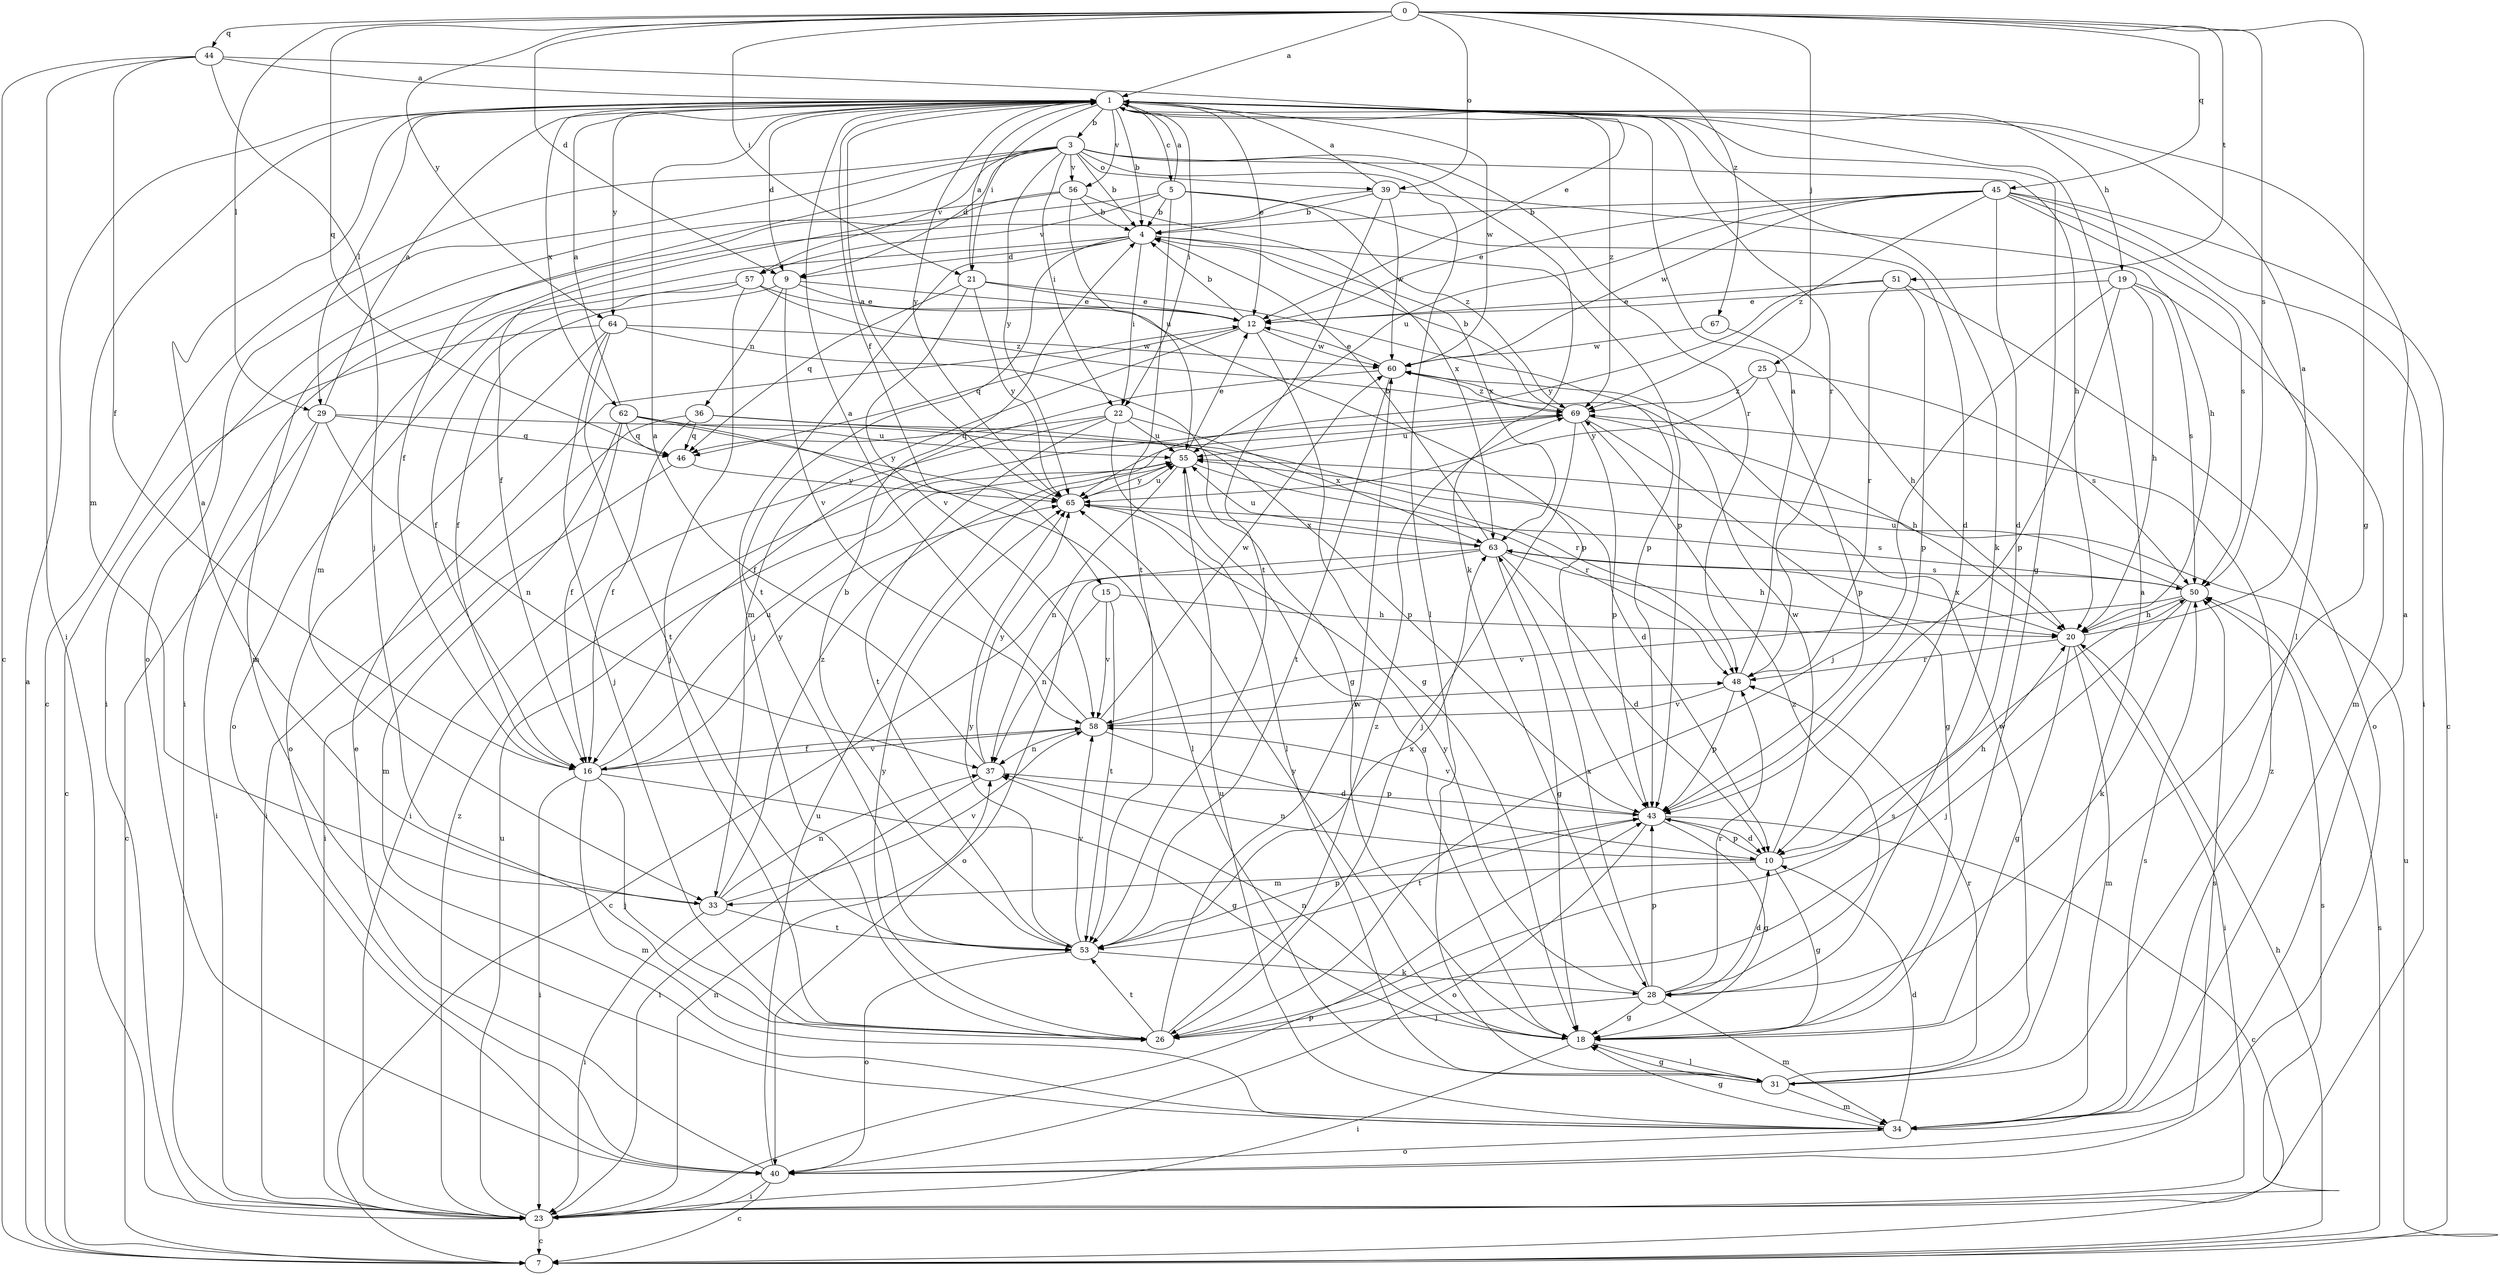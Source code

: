 strict digraph  {
0;
1;
3;
4;
5;
7;
9;
10;
12;
15;
16;
18;
19;
20;
21;
22;
23;
25;
26;
28;
29;
31;
33;
34;
36;
37;
39;
40;
43;
44;
45;
46;
48;
50;
51;
53;
55;
56;
57;
58;
60;
62;
63;
64;
65;
67;
69;
0 -> 1  [label=a];
0 -> 9  [label=d];
0 -> 18  [label=g];
0 -> 21  [label=i];
0 -> 25  [label=j];
0 -> 29  [label=l];
0 -> 39  [label=o];
0 -> 44  [label=q];
0 -> 45  [label=q];
0 -> 46  [label=q];
0 -> 50  [label=s];
0 -> 51  [label=t];
0 -> 64  [label=y];
0 -> 67  [label=z];
1 -> 3  [label=b];
1 -> 4  [label=b];
1 -> 5  [label=c];
1 -> 9  [label=d];
1 -> 12  [label=e];
1 -> 15  [label=f];
1 -> 18  [label=g];
1 -> 19  [label=h];
1 -> 21  [label=i];
1 -> 22  [label=i];
1 -> 28  [label=k];
1 -> 29  [label=l];
1 -> 33  [label=m];
1 -> 48  [label=r];
1 -> 56  [label=v];
1 -> 60  [label=w];
1 -> 62  [label=x];
1 -> 64  [label=y];
1 -> 65  [label=y];
1 -> 69  [label=z];
3 -> 4  [label=b];
3 -> 7  [label=c];
3 -> 9  [label=d];
3 -> 16  [label=f];
3 -> 20  [label=h];
3 -> 22  [label=i];
3 -> 28  [label=k];
3 -> 31  [label=l];
3 -> 39  [label=o];
3 -> 40  [label=o];
3 -> 48  [label=r];
3 -> 56  [label=v];
3 -> 57  [label=v];
3 -> 65  [label=y];
4 -> 9  [label=d];
4 -> 22  [label=i];
4 -> 26  [label=j];
4 -> 33  [label=m];
4 -> 43  [label=p];
4 -> 53  [label=t];
4 -> 63  [label=x];
5 -> 1  [label=a];
5 -> 4  [label=b];
5 -> 10  [label=d];
5 -> 16  [label=f];
5 -> 53  [label=t];
5 -> 57  [label=v];
5 -> 69  [label=z];
7 -> 1  [label=a];
7 -> 20  [label=h];
7 -> 50  [label=s];
7 -> 55  [label=u];
9 -> 12  [label=e];
9 -> 16  [label=f];
9 -> 36  [label=n];
9 -> 43  [label=p];
9 -> 58  [label=v];
10 -> 18  [label=g];
10 -> 20  [label=h];
10 -> 33  [label=m];
10 -> 37  [label=n];
10 -> 43  [label=p];
10 -> 60  [label=w];
12 -> 4  [label=b];
12 -> 18  [label=g];
12 -> 33  [label=m];
12 -> 46  [label=q];
12 -> 60  [label=w];
15 -> 20  [label=h];
15 -> 37  [label=n];
15 -> 53  [label=t];
15 -> 58  [label=v];
16 -> 18  [label=g];
16 -> 23  [label=i];
16 -> 26  [label=j];
16 -> 34  [label=m];
16 -> 55  [label=u];
16 -> 58  [label=v];
16 -> 65  [label=y];
18 -> 23  [label=i];
18 -> 31  [label=l];
18 -> 37  [label=n];
18 -> 65  [label=y];
19 -> 12  [label=e];
19 -> 20  [label=h];
19 -> 26  [label=j];
19 -> 34  [label=m];
19 -> 43  [label=p];
19 -> 50  [label=s];
20 -> 1  [label=a];
20 -> 18  [label=g];
20 -> 23  [label=i];
20 -> 34  [label=m];
20 -> 48  [label=r];
20 -> 63  [label=x];
21 -> 1  [label=a];
21 -> 12  [label=e];
21 -> 43  [label=p];
21 -> 46  [label=q];
21 -> 58  [label=v];
21 -> 65  [label=y];
22 -> 23  [label=i];
22 -> 31  [label=l];
22 -> 46  [label=q];
22 -> 53  [label=t];
22 -> 55  [label=u];
22 -> 63  [label=x];
23 -> 7  [label=c];
23 -> 37  [label=n];
23 -> 43  [label=p];
23 -> 50  [label=s];
23 -> 55  [label=u];
23 -> 69  [label=z];
25 -> 43  [label=p];
25 -> 50  [label=s];
25 -> 65  [label=y];
25 -> 69  [label=z];
26 -> 50  [label=s];
26 -> 53  [label=t];
26 -> 60  [label=w];
26 -> 65  [label=y];
26 -> 69  [label=z];
28 -> 10  [label=d];
28 -> 18  [label=g];
28 -> 26  [label=j];
28 -> 34  [label=m];
28 -> 43  [label=p];
28 -> 48  [label=r];
28 -> 63  [label=x];
28 -> 65  [label=y];
28 -> 69  [label=z];
29 -> 1  [label=a];
29 -> 7  [label=c];
29 -> 23  [label=i];
29 -> 37  [label=n];
29 -> 46  [label=q];
29 -> 48  [label=r];
31 -> 1  [label=a];
31 -> 18  [label=g];
31 -> 34  [label=m];
31 -> 48  [label=r];
31 -> 60  [label=w];
33 -> 1  [label=a];
33 -> 23  [label=i];
33 -> 37  [label=n];
33 -> 53  [label=t];
33 -> 58  [label=v];
33 -> 69  [label=z];
34 -> 1  [label=a];
34 -> 10  [label=d];
34 -> 18  [label=g];
34 -> 40  [label=o];
34 -> 50  [label=s];
34 -> 55  [label=u];
34 -> 69  [label=z];
36 -> 10  [label=d];
36 -> 16  [label=f];
36 -> 23  [label=i];
36 -> 43  [label=p];
36 -> 46  [label=q];
37 -> 1  [label=a];
37 -> 23  [label=i];
37 -> 43  [label=p];
37 -> 65  [label=y];
39 -> 1  [label=a];
39 -> 4  [label=b];
39 -> 20  [label=h];
39 -> 23  [label=i];
39 -> 53  [label=t];
39 -> 60  [label=w];
40 -> 7  [label=c];
40 -> 12  [label=e];
40 -> 23  [label=i];
40 -> 50  [label=s];
40 -> 55  [label=u];
43 -> 7  [label=c];
43 -> 10  [label=d];
43 -> 18  [label=g];
43 -> 40  [label=o];
43 -> 53  [label=t];
43 -> 58  [label=v];
44 -> 1  [label=a];
44 -> 7  [label=c];
44 -> 12  [label=e];
44 -> 16  [label=f];
44 -> 23  [label=i];
44 -> 26  [label=j];
45 -> 4  [label=b];
45 -> 7  [label=c];
45 -> 10  [label=d];
45 -> 12  [label=e];
45 -> 23  [label=i];
45 -> 31  [label=l];
45 -> 50  [label=s];
45 -> 55  [label=u];
45 -> 60  [label=w];
45 -> 69  [label=z];
46 -> 23  [label=i];
46 -> 65  [label=y];
48 -> 1  [label=a];
48 -> 43  [label=p];
48 -> 58  [label=v];
50 -> 20  [label=h];
50 -> 26  [label=j];
50 -> 28  [label=k];
50 -> 55  [label=u];
50 -> 58  [label=v];
51 -> 12  [label=e];
51 -> 40  [label=o];
51 -> 43  [label=p];
51 -> 48  [label=r];
51 -> 65  [label=y];
53 -> 4  [label=b];
53 -> 28  [label=k];
53 -> 40  [label=o];
53 -> 43  [label=p];
53 -> 58  [label=v];
53 -> 63  [label=x];
53 -> 65  [label=y];
55 -> 12  [label=e];
55 -> 18  [label=g];
55 -> 37  [label=n];
55 -> 48  [label=r];
55 -> 65  [label=y];
56 -> 4  [label=b];
56 -> 23  [label=i];
56 -> 34  [label=m];
56 -> 55  [label=u];
56 -> 63  [label=x];
57 -> 12  [label=e];
57 -> 16  [label=f];
57 -> 26  [label=j];
57 -> 40  [label=o];
57 -> 69  [label=z];
58 -> 1  [label=a];
58 -> 10  [label=d];
58 -> 16  [label=f];
58 -> 37  [label=n];
58 -> 48  [label=r];
58 -> 60  [label=w];
60 -> 12  [label=e];
60 -> 16  [label=f];
60 -> 53  [label=t];
60 -> 69  [label=z];
62 -> 1  [label=a];
62 -> 16  [label=f];
62 -> 31  [label=l];
62 -> 34  [label=m];
62 -> 46  [label=q];
62 -> 55  [label=u];
62 -> 65  [label=y];
63 -> 4  [label=b];
63 -> 7  [label=c];
63 -> 10  [label=d];
63 -> 18  [label=g];
63 -> 20  [label=h];
63 -> 40  [label=o];
63 -> 50  [label=s];
63 -> 55  [label=u];
64 -> 7  [label=c];
64 -> 18  [label=g];
64 -> 26  [label=j];
64 -> 40  [label=o];
64 -> 53  [label=t];
64 -> 60  [label=w];
65 -> 1  [label=a];
65 -> 50  [label=s];
65 -> 55  [label=u];
65 -> 63  [label=x];
67 -> 20  [label=h];
67 -> 60  [label=w];
69 -> 4  [label=b];
69 -> 18  [label=g];
69 -> 20  [label=h];
69 -> 26  [label=j];
69 -> 43  [label=p];
69 -> 55  [label=u];
}
